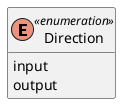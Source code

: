 @startuml
skinparam classAttributeIconSize 0
hide methods

enum Direction <<enumeration>> {
  input
  output
}
@enduml